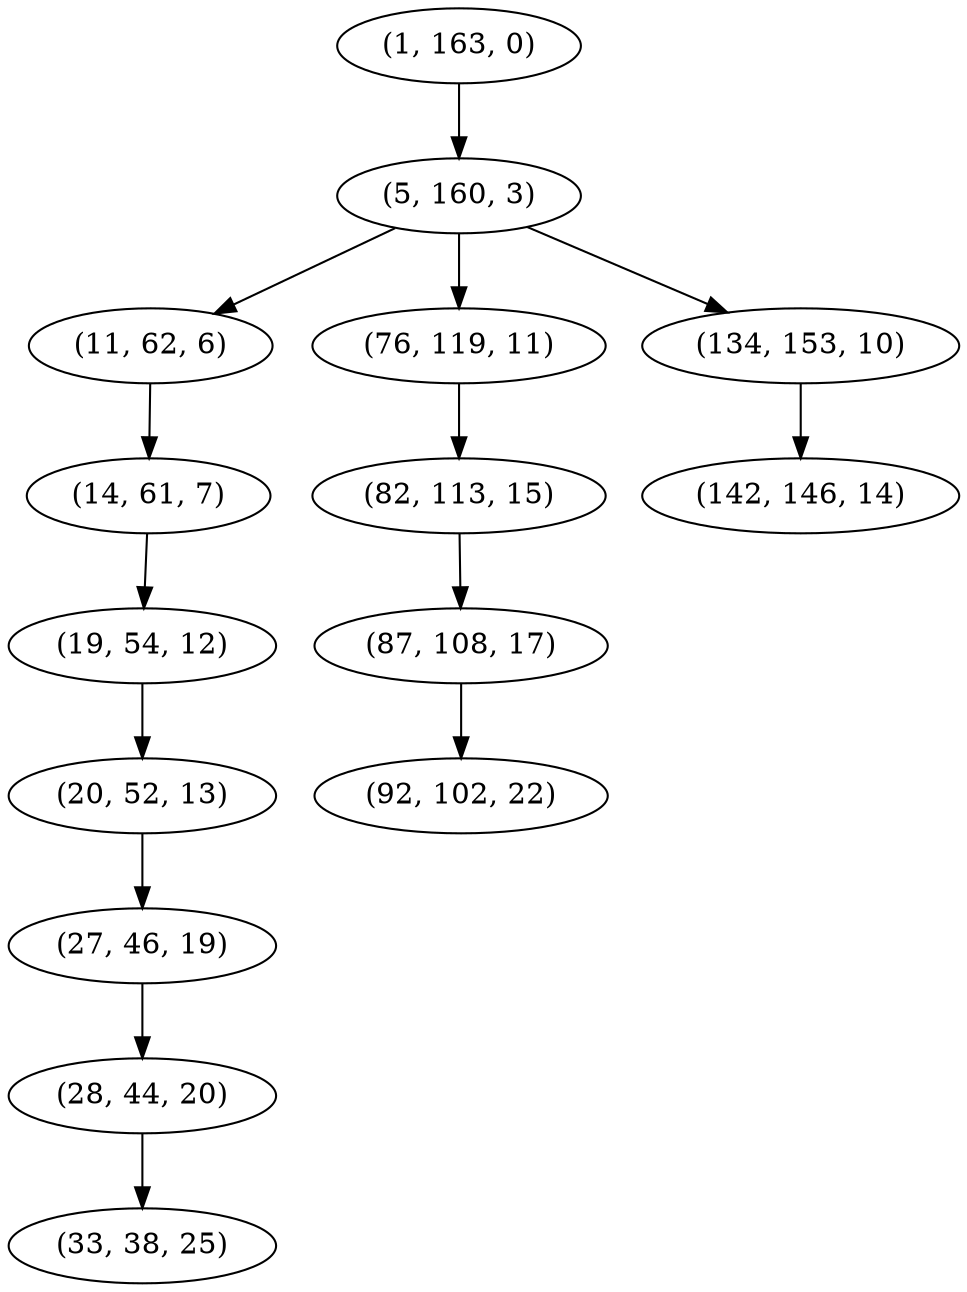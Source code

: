 digraph tree {
    "(1, 163, 0)";
    "(5, 160, 3)";
    "(11, 62, 6)";
    "(14, 61, 7)";
    "(19, 54, 12)";
    "(20, 52, 13)";
    "(27, 46, 19)";
    "(28, 44, 20)";
    "(33, 38, 25)";
    "(76, 119, 11)";
    "(82, 113, 15)";
    "(87, 108, 17)";
    "(92, 102, 22)";
    "(134, 153, 10)";
    "(142, 146, 14)";
    "(1, 163, 0)" -> "(5, 160, 3)";
    "(5, 160, 3)" -> "(11, 62, 6)";
    "(5, 160, 3)" -> "(76, 119, 11)";
    "(5, 160, 3)" -> "(134, 153, 10)";
    "(11, 62, 6)" -> "(14, 61, 7)";
    "(14, 61, 7)" -> "(19, 54, 12)";
    "(19, 54, 12)" -> "(20, 52, 13)";
    "(20, 52, 13)" -> "(27, 46, 19)";
    "(27, 46, 19)" -> "(28, 44, 20)";
    "(28, 44, 20)" -> "(33, 38, 25)";
    "(76, 119, 11)" -> "(82, 113, 15)";
    "(82, 113, 15)" -> "(87, 108, 17)";
    "(87, 108, 17)" -> "(92, 102, 22)";
    "(134, 153, 10)" -> "(142, 146, 14)";
}
